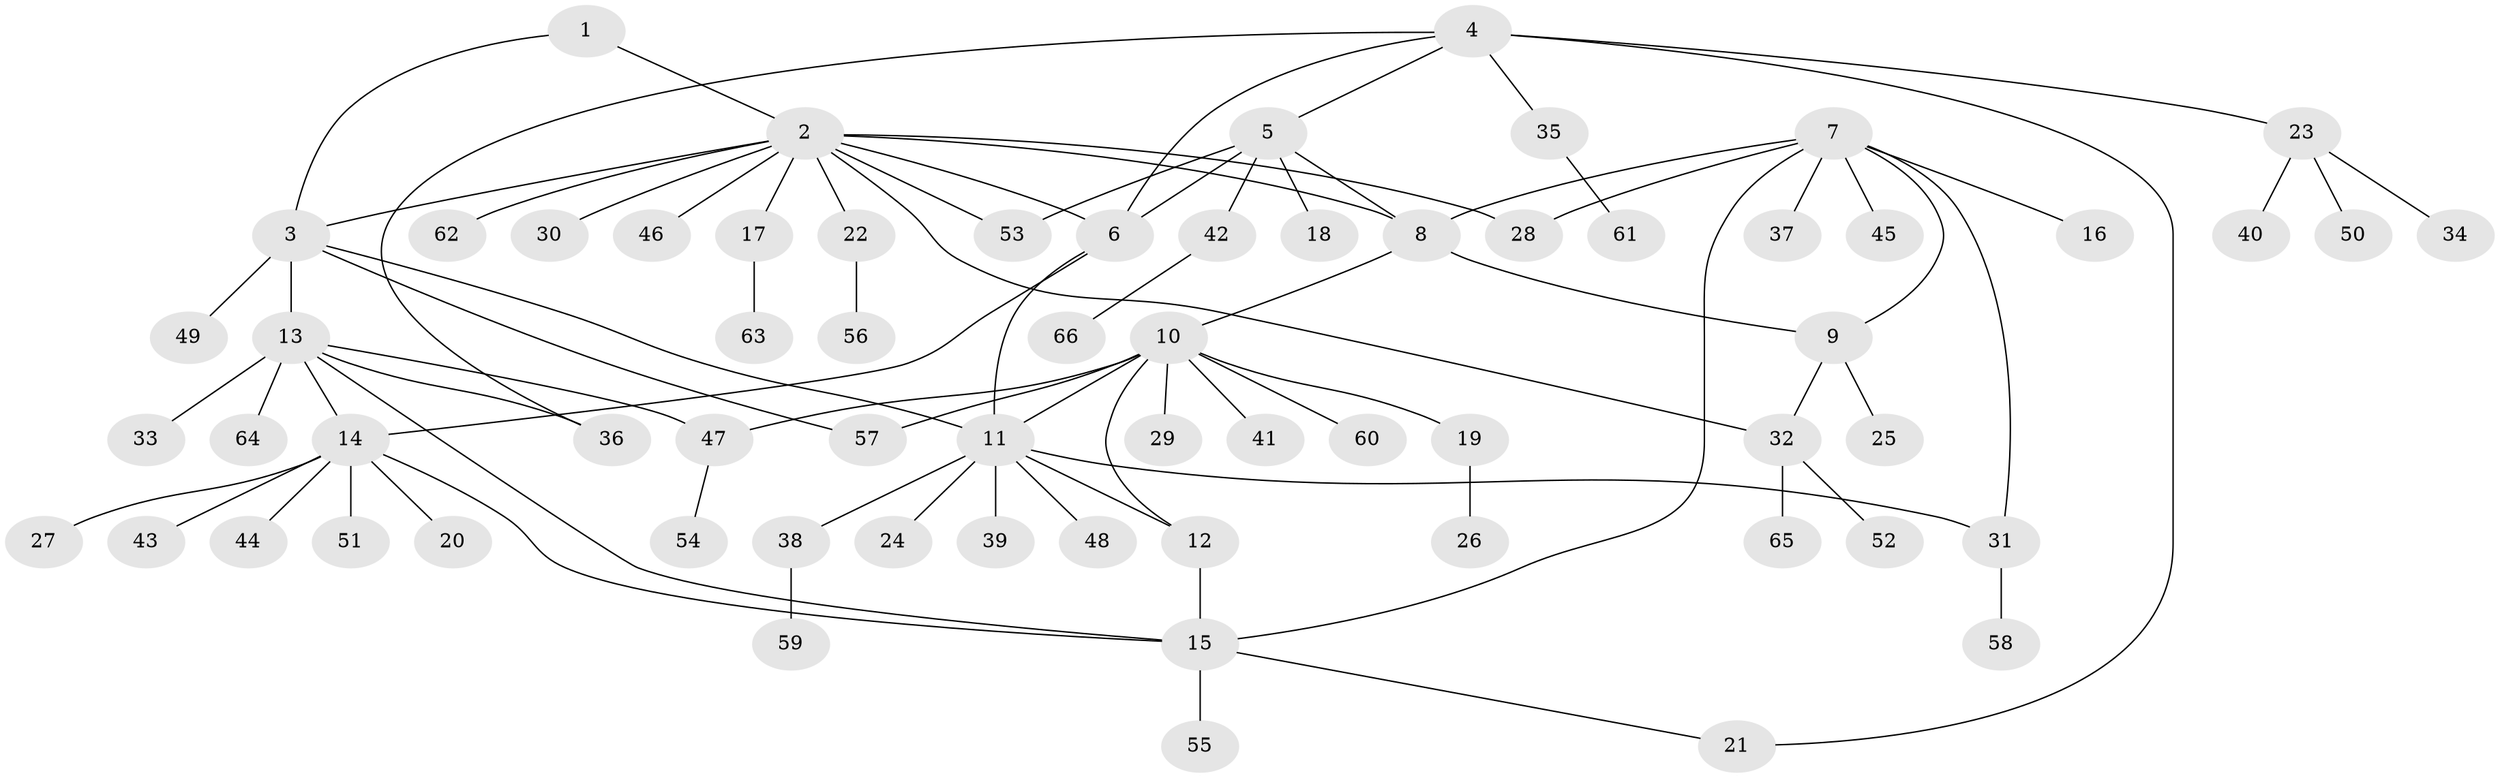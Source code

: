 // coarse degree distribution, {2: 0.1276595744680851, 12: 0.02127659574468085, 5: 0.0425531914893617, 8: 0.0425531914893617, 4: 0.02127659574468085, 9: 0.0425531914893617, 3: 0.06382978723404255, 7: 0.0425531914893617, 6: 0.02127659574468085, 1: 0.574468085106383}
// Generated by graph-tools (version 1.1) at 2025/52/02/27/25 19:52:18]
// undirected, 66 vertices, 84 edges
graph export_dot {
graph [start="1"]
  node [color=gray90,style=filled];
  1;
  2;
  3;
  4;
  5;
  6;
  7;
  8;
  9;
  10;
  11;
  12;
  13;
  14;
  15;
  16;
  17;
  18;
  19;
  20;
  21;
  22;
  23;
  24;
  25;
  26;
  27;
  28;
  29;
  30;
  31;
  32;
  33;
  34;
  35;
  36;
  37;
  38;
  39;
  40;
  41;
  42;
  43;
  44;
  45;
  46;
  47;
  48;
  49;
  50;
  51;
  52;
  53;
  54;
  55;
  56;
  57;
  58;
  59;
  60;
  61;
  62;
  63;
  64;
  65;
  66;
  1 -- 2;
  1 -- 3;
  2 -- 3;
  2 -- 6;
  2 -- 8;
  2 -- 17;
  2 -- 22;
  2 -- 28;
  2 -- 30;
  2 -- 32;
  2 -- 46;
  2 -- 53;
  2 -- 62;
  3 -- 11;
  3 -- 13;
  3 -- 49;
  3 -- 57;
  4 -- 5;
  4 -- 6;
  4 -- 21;
  4 -- 23;
  4 -- 35;
  4 -- 36;
  5 -- 6;
  5 -- 8;
  5 -- 18;
  5 -- 42;
  5 -- 53;
  6 -- 11;
  6 -- 14;
  7 -- 8;
  7 -- 9;
  7 -- 15;
  7 -- 16;
  7 -- 28;
  7 -- 31;
  7 -- 37;
  7 -- 45;
  8 -- 9;
  8 -- 10;
  9 -- 25;
  9 -- 32;
  10 -- 11;
  10 -- 12;
  10 -- 19;
  10 -- 29;
  10 -- 41;
  10 -- 47;
  10 -- 57;
  10 -- 60;
  11 -- 12;
  11 -- 24;
  11 -- 31;
  11 -- 38;
  11 -- 39;
  11 -- 48;
  12 -- 15;
  13 -- 14;
  13 -- 15;
  13 -- 33;
  13 -- 36;
  13 -- 47;
  13 -- 64;
  14 -- 15;
  14 -- 20;
  14 -- 27;
  14 -- 43;
  14 -- 44;
  14 -- 51;
  15 -- 21;
  15 -- 55;
  17 -- 63;
  19 -- 26;
  22 -- 56;
  23 -- 34;
  23 -- 40;
  23 -- 50;
  31 -- 58;
  32 -- 52;
  32 -- 65;
  35 -- 61;
  38 -- 59;
  42 -- 66;
  47 -- 54;
}
